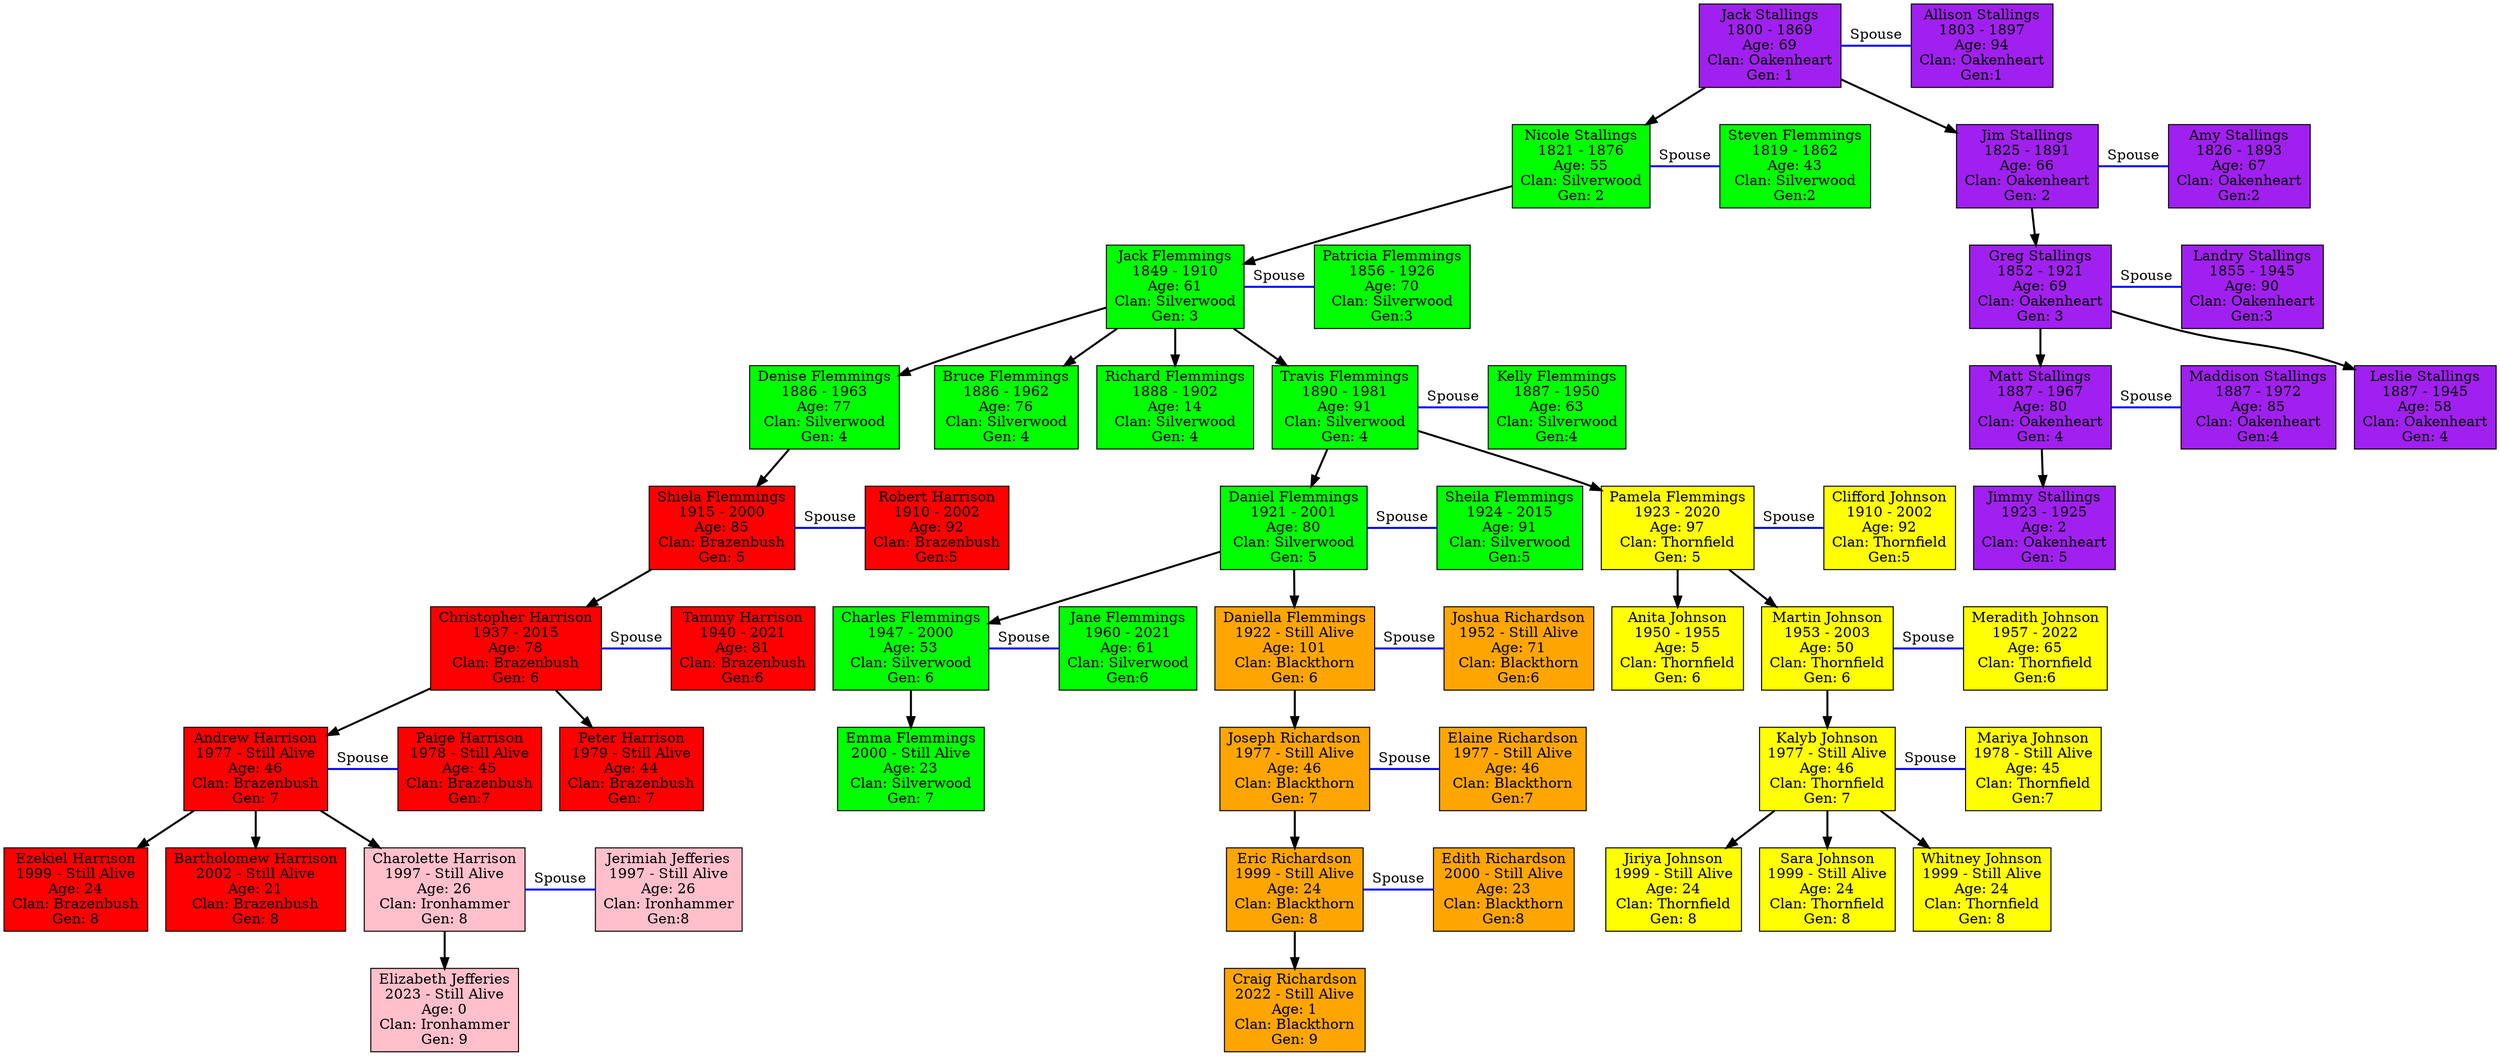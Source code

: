 digraph FamilyTree {
	{ rank = same; }
	{ rank = same; 0; 1; }
	{ rank = same; 2; 3; 26; 33; }
	{ rank = same; 4; 5; 34; 35; }
	{ rank = same; 6; 7; 8; 9; 10; 36; 37; 38; }
	{ rank = same; 11; 12; 13; 14; 27; 28; 39; }
	{ rank = same; 15; 16; 17; 18; 19; 29; 30; 40; 41; }
	{ rank = same; 20; 21; 24; 31; 32; 42; 43; 47; }
	{ rank = same; 22; 23; 44; 45; 46; 48; 49; 50; 51; }
	{ rank = same; 25; 52; }
	0 [label="Jack Stallings\n1800 - 1869\nAge: 69\nClan: Oakenheart\nGen: 1", shape=rectangle, style=filled, fillcolor=purple];
	0 -> 1 [label="Spouse", dir=none, penwidth=2, color="blue"];
	1 [label="Allison Stallings\n1803 - 1897\nAge: 94\nClan: Oakenheart\nGen:1", shape=rectangle, style=filled, fillcolor=purple];
	0 -> 2[penwidth=2];
	2 [label="Nicole Stallings\n1821 - 1876\nAge: 55\nClan: Silverwood\nGen: 2", shape=rectangle, style=filled, fillcolor=green];
	2 -> 3 [label="Spouse", dir=none, penwidth=2, color="blue"];
	3 [label="Steven Flemmings\n1819 - 1862\nAge: 43\nClan: Silverwood\nGen:2", shape=rectangle, style=filled, fillcolor=green];
	2 -> 4[penwidth=2];
	4 [label="Jack Flemmings\n1849 - 1910\nAge: 61\nClan: Silverwood\nGen: 3", shape=rectangle, style=filled, fillcolor=green];
	4 -> 5 [label="Spouse", dir=none, penwidth=2, color="blue"];
	5 [label="Patricia Flemmings\n1856 - 1926\nAge: 70\nClan: Silverwood\nGen:3", shape=rectangle, style=filled, fillcolor=green];
	4 -> 6[penwidth=2];
	6 [label="Denise Flemmings\n1886 - 1963\nAge: 77\nClan: Silverwood\nGen: 4", shape=rectangle, style=filled, fillcolor=green];
	6 -> 27[penwidth=2];
	27 [label="Shiela Flemmings\n1915 - 2000\nAge: 85\nClan: Brazenbush\nGen: 5", shape=rectangle, style=filled, fillcolor=red];
	27 -> 28 [label="Spouse", dir=none, penwidth=2, color="blue"];
	28 [label="Robert Harrison\n1910 - 2002\nAge: 92\nClan: Brazenbush\nGen:5", shape=rectangle, style=filled, fillcolor=red];
	27 -> 29[penwidth=2];
	29 [label="Christopher Harrison\n1937 - 2015\nAge: 78\nClan: Brazenbush\nGen: 6", shape=rectangle, style=filled, fillcolor=red];
	29 -> 30 [label="Spouse", dir=none, penwidth=2, color="blue"];
	30 [label="Tammy Harrison\n1940 - 2021\nAge: 81\nClan: Brazenbush\nGen:6", shape=rectangle, style=filled, fillcolor=red];
	29 -> 31[penwidth=2];
	31 [label="Andrew Harrison\n1977 - Still Alive\nAge: 46\nClan: Brazenbush\nGen: 7", shape=rectangle, style=filled, fillcolor=red];
	31 -> 32 [label="Spouse", dir=none, penwidth=2, color="blue"];
	32 [label="Paige Harrison\n1978 - Still Alive\nAge: 45\nClan: Brazenbush\nGen:7", shape=rectangle, style=filled, fillcolor=red];
	31 -> 48[penwidth=2];
	48 [label="Ezekiel Harrison\n1999 - Still Alive\nAge: 24\nClan: Brazenbush\nGen: 8", shape=rectangle, style=filled, fillcolor=red];
	31 -> 49[penwidth=2];
	49 [label="Bartholomew Harrison\n2002 - Still Alive\nAge: 21\nClan: Brazenbush\nGen: 8", shape=rectangle, style=filled, fillcolor=red];
	31 -> 50[penwidth=2];
	50 [label="Charolette Harrison\n1997 - Still Alive\nAge: 26\nClan: Ironhammer\nGen: 8", shape=rectangle, style=filled, fillcolor=pink];
	50 -> 51 [label="Spouse", dir=none, penwidth=2, color="blue"];
	51 [label="Jerimiah Jefferies\n1997 - Still Alive\nAge: 26\nClan: Ironhammer\nGen:8", shape=rectangle, style=filled, fillcolor=pink];
	50 -> 52[penwidth=2];
	52 [label="Elizabeth Jefferies\n2023 - Still Alive\nAge: 0\nClan: Ironhammer\nGen: 9", shape=rectangle, style=filled, fillcolor=pink];
	29 -> 47[penwidth=2];
	47 [label="Peter Harrison\n1979 - Still Alive\nAge: 44\nClan: Brazenbush\nGen: 7", shape=rectangle, style=filled, fillcolor=red];
	4 -> 7[penwidth=2];
	7 [label="Bruce Flemmings\n1886 - 1962\nAge: 76\nClan: Silverwood\nGen: 4", shape=rectangle, style=filled, fillcolor=green];
	4 -> 8[penwidth=2];
	8 [label="Richard Flemmings\n1888 - 1902\nAge: 14\nClan: Silverwood\nGen: 4", shape=rectangle, style=filled, fillcolor=green];
	4 -> 9[penwidth=2];
	9 [label="Travis Flemmings\n1890 - 1981\nAge: 91\nClan: Silverwood\nGen: 4", shape=rectangle, style=filled, fillcolor=green];
	9 -> 10 [label="Spouse", dir=none, penwidth=2, color="blue"];
	10 [label="Kelly Flemmings\n1887 - 1950\nAge: 63\nClan: Silverwood\nGen:4", shape=rectangle, style=filled, fillcolor=green];
	9 -> 11[penwidth=2];
	11 [label="Daniel Flemmings\n1921 - 2001\nAge: 80\nClan: Silverwood\nGen: 5", shape=rectangle, style=filled, fillcolor=green];
	11 -> 12 [label="Spouse", dir=none, penwidth=2, color="blue"];
	12 [label="Sheila Flemmings\n1924 - 2015\nAge: 91\nClan: Silverwood\nGen:5", shape=rectangle, style=filled, fillcolor=green];
	11 -> 15[penwidth=2];
	15 [label="Charles Flemmings\n1947 - 2000\nAge: 53\nClan: Silverwood\nGen: 6", shape=rectangle, style=filled, fillcolor=green];
	15 -> 16 [label="Spouse", dir=none, penwidth=2, color="blue"];
	16 [label="Jane Flemmings\n1960 - 2021\nAge: 61\nClan: Silverwood\nGen:6", shape=rectangle, style=filled, fillcolor=green];
	15 -> 24[penwidth=2];
	24 [label="Emma Flemmings\n2000 - Still Alive\nAge: 23\nClan: Silverwood\nGen: 7", shape=rectangle, style=filled, fillcolor=green];
	11 -> 17[penwidth=2];
	17 [label="Daniella Flemmings\n1922 - Still Alive\nAge: 101\nClan: Blackthorn\nGen: 6", shape=rectangle, style=filled, fillcolor=orange];
	17 -> 18 [label="Spouse", dir=none, penwidth=2, color="blue"];
	18 [label="Joshua Richardson\n1952 - Still Alive\nAge: 71\nClan: Blackthorn\nGen:6", shape=rectangle, style=filled, fillcolor=orange];
	17 -> 20[penwidth=2];
	20 [label="Joseph Richardson\n1977 - Still Alive\nAge: 46\nClan: Blackthorn\nGen: 7", shape=rectangle, style=filled, fillcolor=orange];
	20 -> 21 [label="Spouse", dir=none, penwidth=2, color="blue"];
	21 [label="Elaine Richardson\n1977 - Still Alive\nAge: 46\nClan: Blackthorn\nGen:7", shape=rectangle, style=filled, fillcolor=orange];
	20 -> 22[penwidth=2];
	22 [label="Eric Richardson\n1999 - Still Alive\nAge: 24\nClan: Blackthorn\nGen: 8", shape=rectangle, style=filled, fillcolor=orange];
	22 -> 23 [label="Spouse", dir=none, penwidth=2, color="blue"];
	23 [label="Edith Richardson\n2000 - Still Alive\nAge: 23\nClan: Blackthorn\nGen:8", shape=rectangle, style=filled, fillcolor=orange];
	22 -> 25[penwidth=2];
	25 [label="Craig Richardson\n2022 - Still Alive\nAge: 1\nClan: Blackthorn\nGen: 9", shape=rectangle, style=filled, fillcolor=orange];
	9 -> 13[penwidth=2];
	13 [label="Pamela Flemmings\n1923 - 2020\nAge: 97\nClan: Thornfield\nGen: 5", shape=rectangle, style=filled, fillcolor=yellow];
	13 -> 14 [label="Spouse", dir=none, penwidth=2, color="blue"];
	14 [label="Clifford Johnson\n1910 - 2002\nAge: 92\nClan: Thornfield\nGen:5", shape=rectangle, style=filled, fillcolor=yellow];
	13 -> 19[penwidth=2];
	19 [label="Anita Johnson\n1950 - 1955\nAge: 5\nClan: Thornfield\nGen: 6", shape=rectangle, style=filled, fillcolor=yellow];
	13 -> 40[penwidth=2];
	40 [label="Martin Johnson\n1953 - 2003\nAge: 50\nClan: Thornfield\nGen: 6", shape=rectangle, style=filled, fillcolor=yellow];
	40 -> 41 [label="Spouse", dir=none, penwidth=2, color="blue"];
	41 [label="Meradith Johnson\n1957 - 2022\nAge: 65\nClan: Thornfield\nGen:6", shape=rectangle, style=filled, fillcolor=yellow];
	40 -> 42[penwidth=2];
	42 [label="Kalyb Johnson\n1977 - Still Alive\nAge: 46\nClan: Thornfield\nGen: 7", shape=rectangle, style=filled, fillcolor=yellow];
	42 -> 43 [label="Spouse", dir=none, penwidth=2, color="blue"];
	43 [label="Mariya Johnson\n1978 - Still Alive\nAge: 45\nClan: Thornfield\nGen:7", shape=rectangle, style=filled, fillcolor=yellow];
	42 -> 44[penwidth=2];
	44 [label="Jiriya Johnson\n1999 - Still Alive\nAge: 24\nClan: Thornfield\nGen: 8", shape=rectangle, style=filled, fillcolor=yellow];
	42 -> 45[penwidth=2];
	45 [label="Sara Johnson\n1999 - Still Alive\nAge: 24\nClan: Thornfield\nGen: 8", shape=rectangle, style=filled, fillcolor=yellow];
	42 -> 46[penwidth=2];
	46 [label="Whitney Johnson\n1999 - Still Alive\nAge: 24\nClan: Thornfield\nGen: 8", shape=rectangle, style=filled, fillcolor=yellow];
	0 -> 26[penwidth=2];
	26 [label="Jim Stallings\n1825 - 1891\nAge: 66\nClan: Oakenheart\nGen: 2", shape=rectangle, style=filled, fillcolor=purple];
	26 -> 33 [label="Spouse", dir=none, penwidth=2, color="blue"];
	33 [label="Amy Stallings\n1826 - 1893\nAge: 67\nClan: Oakenheart\nGen:2", shape=rectangle, style=filled, fillcolor=purple];
	26 -> 34[penwidth=2];
	34 [label="Greg Stallings\n1852 - 1921\nAge: 69\nClan: Oakenheart\nGen: 3", shape=rectangle, style=filled, fillcolor=purple];
	34 -> 35 [label="Spouse", dir=none, penwidth=2, color="blue"];
	35 [label="Landry Stallings\n1855 - 1945\nAge: 90\nClan: Oakenheart\nGen:3", shape=rectangle, style=filled, fillcolor=purple];
	34 -> 36[penwidth=2];
	36 [label="Matt Stallings\n1887 - 1967\nAge: 80\nClan: Oakenheart\nGen: 4", shape=rectangle, style=filled, fillcolor=purple];
	36 -> 37 [label="Spouse", dir=none, penwidth=2, color="blue"];
	37 [label="Maddison Stallings\n1887 - 1972\nAge: 85\nClan: Oakenheart\nGen:4", shape=rectangle, style=filled, fillcolor=purple];
	36 -> 39[penwidth=2];
	39 [label="Jimmy Stallings\n1923 - 1925\nAge: 2\nClan: Oakenheart\nGen: 5", shape=rectangle, style=filled, fillcolor=purple];
	34 -> 38[penwidth=2];
	38 [label="Leslie Stallings\n1887 - 1945\nAge: 58\nClan: Oakenheart\nGen: 4", shape=rectangle, style=filled, fillcolor=purple];
}
